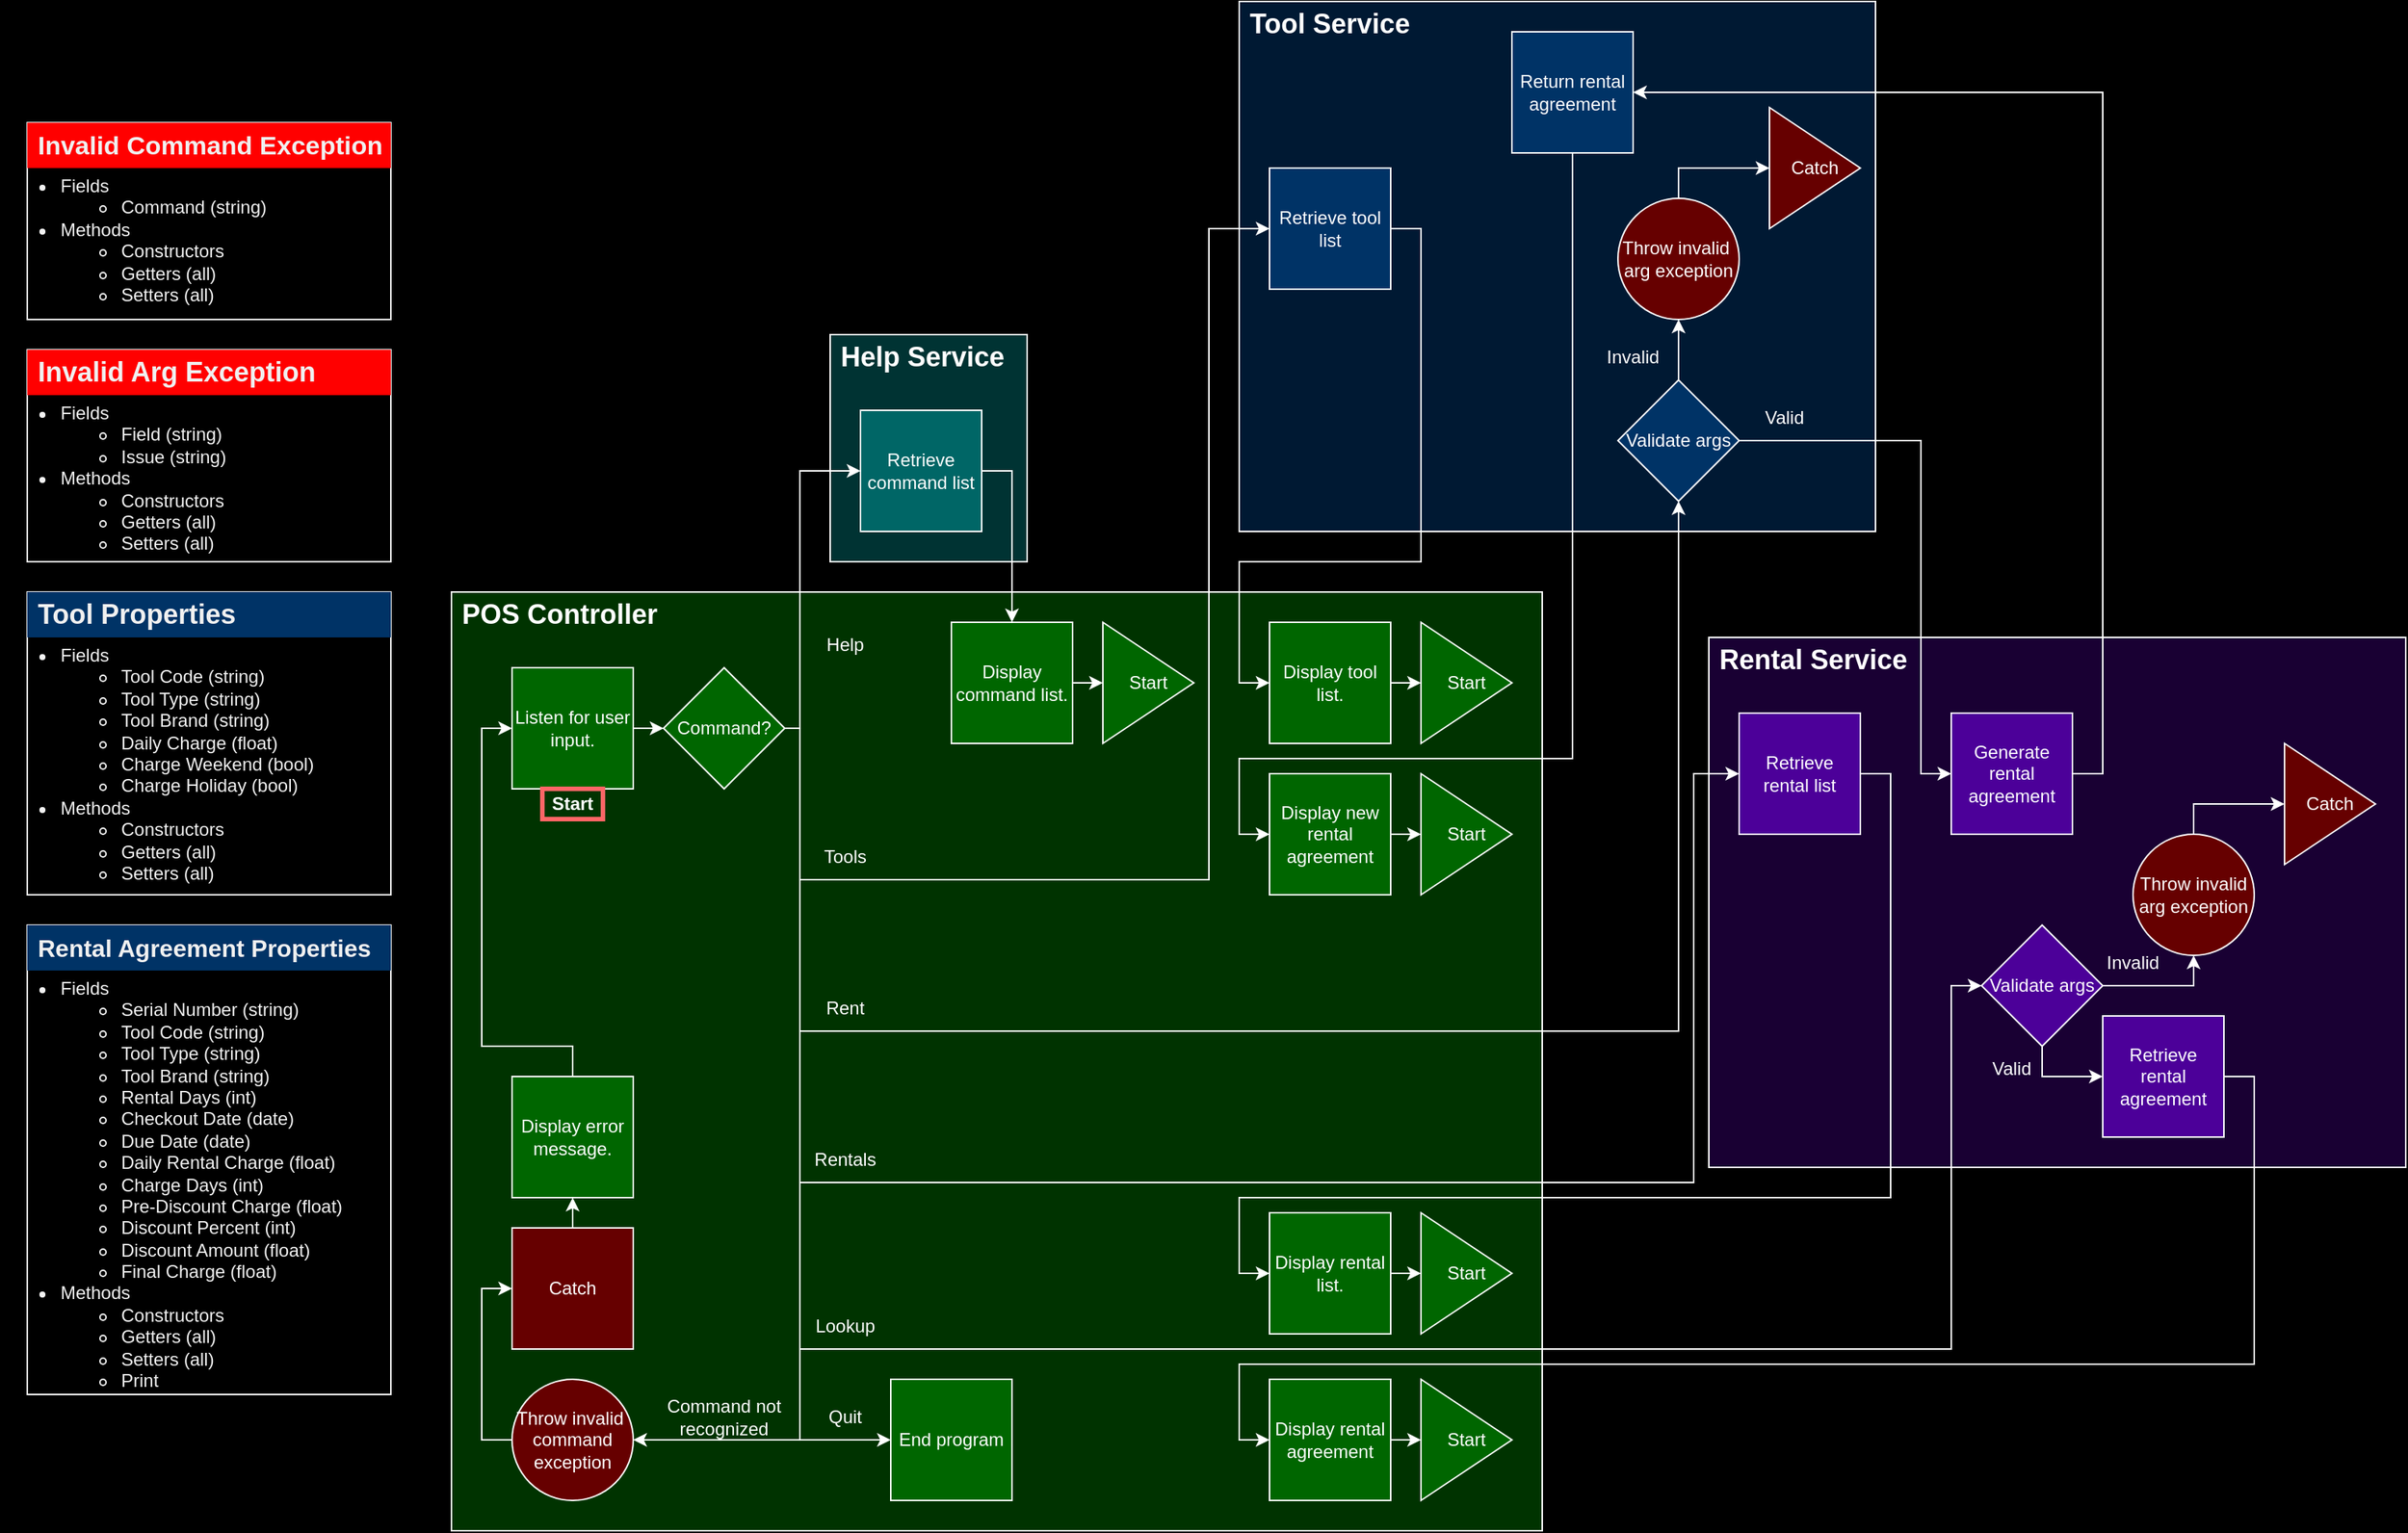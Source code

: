 <mxfile version="21.6.6" type="device">
  <diagram name="Page-1" id="GVkIsZabaEdagOo4ITiR">
    <mxGraphModel dx="932" dy="2018" grid="1" gridSize="10" guides="1" tooltips="1" connect="1" arrows="1" fold="1" page="1" pageScale="1" pageWidth="850" pageHeight="1100" background="#000000" math="0" shadow="0">
      <root>
        <mxCell id="0" />
        <mxCell id="1" parent="0" />
        <mxCell id="OAwGYYRhgb1VwhLmq-TR-1" value="" style="rounded=0;whiteSpace=wrap;html=1;fillColor=#000000;strokeColor=#FFFFFF;" vertex="1" parent="1">
          <mxGeometry x="20" y="20" width="240" height="200" as="geometry" />
        </mxCell>
        <mxCell id="OAwGYYRhgb1VwhLmq-TR-2" value="Tool Properties" style="text;html=1;strokeColor=none;fillColor=#003366;align=left;verticalAlign=middle;whiteSpace=wrap;rounded=0;fontColor=#F0F0F0;spacingLeft=5;fontStyle=1;fontSize=18;" vertex="1" parent="1">
          <mxGeometry x="20" y="20" width="240" height="30" as="geometry" />
        </mxCell>
        <mxCell id="OAwGYYRhgb1VwhLmq-TR-3" value="&lt;ul&gt;&lt;li&gt;Fields&lt;/li&gt;&lt;ul&gt;&lt;li&gt;Tool Code (string)&lt;/li&gt;&lt;li&gt;Tool Type (string)&lt;/li&gt;&lt;li&gt;Tool Brand (string)&lt;/li&gt;&lt;li&gt;Daily Charge (float)&lt;/li&gt;&lt;li&gt;Charge Weekend (bool)&lt;/li&gt;&lt;li&gt;Charge Holiday (bool)&lt;/li&gt;&lt;/ul&gt;&lt;li&gt;Methods&lt;/li&gt;&lt;ul&gt;&lt;li&gt;Constructors&lt;/li&gt;&lt;li&gt;Getters (all)&lt;/li&gt;&lt;li&gt;Setters (all)&lt;/li&gt;&lt;/ul&gt;&lt;/ul&gt;" style="text;html=1;strokeColor=none;fillColor=none;align=left;verticalAlign=top;whiteSpace=wrap;rounded=0;fontColor=#F2F2F2;spacingLeft=-20;spacing=2;spacingTop=-14;" vertex="1" parent="1">
          <mxGeometry x="20" y="50" width="240" height="170" as="geometry" />
        </mxCell>
        <mxCell id="OAwGYYRhgb1VwhLmq-TR-4" value="" style="rounded=0;whiteSpace=wrap;html=1;fillColor=#000000;strokeColor=#FFFFFF;" vertex="1" parent="1">
          <mxGeometry x="20" y="240" width="240" height="310" as="geometry" />
        </mxCell>
        <mxCell id="OAwGYYRhgb1VwhLmq-TR-5" value="&lt;font style=&quot;font-size: 16px;&quot;&gt;Rental Agreement Properties&lt;/font&gt;" style="text;html=1;strokeColor=none;fillColor=#003366;align=left;verticalAlign=middle;whiteSpace=wrap;rounded=0;fontColor=#F0F0F0;spacingLeft=5;fontStyle=1;fontSize=18;" vertex="1" parent="1">
          <mxGeometry x="20" y="240" width="240" height="30" as="geometry" />
        </mxCell>
        <mxCell id="OAwGYYRhgb1VwhLmq-TR-6" value="&lt;ul&gt;&lt;li&gt;Fields&lt;/li&gt;&lt;ul&gt;&lt;li&gt;Serial Number (string)&lt;/li&gt;&lt;li&gt;Tool Code (string)&lt;/li&gt;&lt;li&gt;Tool Type (string)&lt;/li&gt;&lt;li&gt;Tool Brand (string)&lt;/li&gt;&lt;li&gt;Rental Days (int)&lt;/li&gt;&lt;li&gt;Checkout Date (date)&lt;/li&gt;&lt;li&gt;Due Date (date)&lt;/li&gt;&lt;li&gt;Daily Rental Charge (float)&lt;/li&gt;&lt;li&gt;Charge Days (int)&lt;/li&gt;&lt;li&gt;Pre-Discount Charge (float)&lt;/li&gt;&lt;li&gt;Discount Percent (int)&lt;/li&gt;&lt;li&gt;Discount Amount (float)&lt;/li&gt;&lt;li&gt;Final Charge (float)&lt;/li&gt;&lt;/ul&gt;&lt;li&gt;Methods&lt;/li&gt;&lt;ul&gt;&lt;li&gt;Constructors&lt;/li&gt;&lt;li&gt;Getters (all)&lt;/li&gt;&lt;li&gt;Setters (all)&lt;/li&gt;&lt;li&gt;Print&lt;/li&gt;&lt;/ul&gt;&lt;/ul&gt;" style="text;html=1;strokeColor=none;fillColor=none;align=left;verticalAlign=top;whiteSpace=wrap;rounded=0;fontColor=#F2F2F2;spacingLeft=-20;spacing=2;spacingTop=-14;" vertex="1" parent="1">
          <mxGeometry x="20" y="270" width="240" height="280" as="geometry" />
        </mxCell>
        <mxCell id="OAwGYYRhgb1VwhLmq-TR-7" value="" style="rounded=0;whiteSpace=wrap;html=1;fillColor=#003300;strokeColor=#FFFFFF;" vertex="1" parent="1">
          <mxGeometry x="300" y="20" width="720" height="620" as="geometry" />
        </mxCell>
        <mxCell id="OAwGYYRhgb1VwhLmq-TR-8" value="POS Controller" style="text;html=1;strokeColor=none;fillColor=none;align=left;verticalAlign=middle;whiteSpace=wrap;rounded=0;fontColor=#FFFFFF;spacingLeft=5;fontSize=18;fontStyle=1" vertex="1" parent="1">
          <mxGeometry x="300" y="20" width="150" height="30" as="geometry" />
        </mxCell>
        <mxCell id="OAwGYYRhgb1VwhLmq-TR-12" style="edgeStyle=orthogonalEdgeStyle;rounded=0;orthogonalLoop=1;jettySize=auto;html=1;exitX=1;exitY=0.5;exitDx=0;exitDy=0;entryX=0;entryY=0.5;entryDx=0;entryDy=0;strokeColor=#FFFFFF;" edge="1" parent="1" source="OAwGYYRhgb1VwhLmq-TR-9" target="OAwGYYRhgb1VwhLmq-TR-11">
          <mxGeometry relative="1" as="geometry" />
        </mxCell>
        <mxCell id="OAwGYYRhgb1VwhLmq-TR-9" value="&lt;font color=&quot;#ffffff&quot;&gt;Listen for user input.&lt;/font&gt;" style="whiteSpace=wrap;html=1;aspect=fixed;fillColor=#006600;strokeColor=#FFFFFF;" vertex="1" parent="1">
          <mxGeometry x="340" y="70" width="80" height="80" as="geometry" />
        </mxCell>
        <mxCell id="OAwGYYRhgb1VwhLmq-TR-94" style="edgeStyle=orthogonalEdgeStyle;rounded=0;orthogonalLoop=1;jettySize=auto;html=1;exitX=1;exitY=0.5;exitDx=0;exitDy=0;entryX=0;entryY=0.5;entryDx=0;entryDy=0;strokeColor=#FFFFFF;" edge="1" parent="1" source="OAwGYYRhgb1VwhLmq-TR-11" target="OAwGYYRhgb1VwhLmq-TR-93">
          <mxGeometry relative="1" as="geometry">
            <Array as="points">
              <mxPoint x="530" y="110" />
              <mxPoint x="530" y="580" />
            </Array>
          </mxGeometry>
        </mxCell>
        <mxCell id="OAwGYYRhgb1VwhLmq-TR-104" style="edgeStyle=orthogonalEdgeStyle;rounded=0;orthogonalLoop=1;jettySize=auto;html=1;exitX=1;exitY=0.5;exitDx=0;exitDy=0;entryX=1;entryY=0.5;entryDx=0;entryDy=0;strokeColor=#FFFFFF;" edge="1" parent="1" source="OAwGYYRhgb1VwhLmq-TR-11" target="OAwGYYRhgb1VwhLmq-TR-103">
          <mxGeometry relative="1" as="geometry">
            <Array as="points">
              <mxPoint x="530" y="110" />
              <mxPoint x="530" y="580" />
            </Array>
          </mxGeometry>
        </mxCell>
        <mxCell id="OAwGYYRhgb1VwhLmq-TR-11" value="&lt;font color=&quot;#ffffff&quot;&gt;Command?&lt;/font&gt;" style="rhombus;whiteSpace=wrap;html=1;strokeColor=#FFFFFF;fillColor=#006600;" vertex="1" parent="1">
          <mxGeometry x="440" y="70" width="80" height="80" as="geometry" />
        </mxCell>
        <mxCell id="OAwGYYRhgb1VwhLmq-TR-16" value="Tools" style="text;html=1;strokeColor=none;fillColor=none;align=center;verticalAlign=middle;whiteSpace=wrap;rounded=0;fontColor=#FFFFFF;" vertex="1" parent="1">
          <mxGeometry x="530" y="180" width="60" height="30" as="geometry" />
        </mxCell>
        <mxCell id="OAwGYYRhgb1VwhLmq-TR-19" value="Help" style="text;html=1;strokeColor=none;fillColor=none;align=center;verticalAlign=middle;whiteSpace=wrap;rounded=0;fontColor=#FFFFFF;" vertex="1" parent="1">
          <mxGeometry x="530" y="40" width="60" height="30" as="geometry" />
        </mxCell>
        <mxCell id="OAwGYYRhgb1VwhLmq-TR-23" value="Rent" style="text;html=1;strokeColor=none;fillColor=none;align=center;verticalAlign=middle;whiteSpace=wrap;rounded=0;fontColor=#FFFFFF;" vertex="1" parent="1">
          <mxGeometry x="530" y="280" width="60" height="30" as="geometry" />
        </mxCell>
        <mxCell id="OAwGYYRhgb1VwhLmq-TR-26" value="Rentals" style="text;html=1;strokeColor=none;fillColor=none;align=center;verticalAlign=middle;whiteSpace=wrap;rounded=0;fontColor=#FFFFFF;" vertex="1" parent="1">
          <mxGeometry x="530" y="380" width="60" height="30" as="geometry" />
        </mxCell>
        <mxCell id="OAwGYYRhgb1VwhLmq-TR-29" value="Lookup" style="text;html=1;strokeColor=none;fillColor=none;align=center;verticalAlign=middle;whiteSpace=wrap;rounded=0;fontColor=#FFFFFF;" vertex="1" parent="1">
          <mxGeometry x="530" y="490" width="60" height="30" as="geometry" />
        </mxCell>
        <mxCell id="OAwGYYRhgb1VwhLmq-TR-30" value="" style="rounded=0;whiteSpace=wrap;html=1;fillColor=#003333;strokeColor=#FFFFFF;" vertex="1" parent="1">
          <mxGeometry x="550" y="-150" width="130" height="150" as="geometry" />
        </mxCell>
        <mxCell id="OAwGYYRhgb1VwhLmq-TR-31" value="Help Service" style="text;html=1;strokeColor=none;fillColor=none;align=left;verticalAlign=middle;whiteSpace=wrap;rounded=0;fontColor=#FFFFFF;spacingLeft=5;fontSize=18;fontStyle=1" vertex="1" parent="1">
          <mxGeometry x="550" y="-150" width="130" height="30" as="geometry" />
        </mxCell>
        <mxCell id="OAwGYYRhgb1VwhLmq-TR-35" style="edgeStyle=orthogonalEdgeStyle;rounded=0;orthogonalLoop=1;jettySize=auto;html=1;exitX=1;exitY=0.5;exitDx=0;exitDy=0;entryX=0.5;entryY=0;entryDx=0;entryDy=0;strokeColor=#FFFFFF;" edge="1" parent="1" source="OAwGYYRhgb1VwhLmq-TR-17" target="OAwGYYRhgb1VwhLmq-TR-34">
          <mxGeometry relative="1" as="geometry" />
        </mxCell>
        <mxCell id="OAwGYYRhgb1VwhLmq-TR-17" value="&lt;font color=&quot;#ffffff&quot;&gt;Retrieve command list&lt;/font&gt;" style="whiteSpace=wrap;html=1;aspect=fixed;fillColor=#006666;strokeColor=#FFFFFF;" vertex="1" parent="1">
          <mxGeometry x="570" y="-100" width="80" height="80" as="geometry" />
        </mxCell>
        <mxCell id="OAwGYYRhgb1VwhLmq-TR-18" style="edgeStyle=orthogonalEdgeStyle;rounded=0;orthogonalLoop=1;jettySize=auto;html=1;exitX=1;exitY=0.5;exitDx=0;exitDy=0;entryX=0;entryY=0.5;entryDx=0;entryDy=0;strokeColor=#FFFFFF;" edge="1" parent="1" source="OAwGYYRhgb1VwhLmq-TR-11" target="OAwGYYRhgb1VwhLmq-TR-17">
          <mxGeometry relative="1" as="geometry">
            <Array as="points">
              <mxPoint x="530" y="110" />
              <mxPoint x="530" y="-60" />
            </Array>
          </mxGeometry>
        </mxCell>
        <mxCell id="OAwGYYRhgb1VwhLmq-TR-37" style="edgeStyle=orthogonalEdgeStyle;rounded=0;orthogonalLoop=1;jettySize=auto;html=1;exitX=1;exitY=0.5;exitDx=0;exitDy=0;entryX=0;entryY=0.5;entryDx=0;entryDy=0;strokeColor=#FFFFFF;" edge="1" parent="1" source="OAwGYYRhgb1VwhLmq-TR-34" target="OAwGYYRhgb1VwhLmq-TR-36">
          <mxGeometry relative="1" as="geometry" />
        </mxCell>
        <mxCell id="OAwGYYRhgb1VwhLmq-TR-34" value="&lt;font color=&quot;#ffffff&quot;&gt;Display command list.&lt;/font&gt;" style="whiteSpace=wrap;html=1;aspect=fixed;fillColor=#006600;strokeColor=#FFFFFF;" vertex="1" parent="1">
          <mxGeometry x="630" y="40" width="80" height="80" as="geometry" />
        </mxCell>
        <mxCell id="OAwGYYRhgb1VwhLmq-TR-36" value="&lt;font color=&quot;#ffffff&quot;&gt;Start&lt;/font&gt;" style="triangle;whiteSpace=wrap;html=1;strokeColor=#FFFFFF;fillColor=#006600;" vertex="1" parent="1">
          <mxGeometry x="730" y="40" width="60" height="80" as="geometry" />
        </mxCell>
        <mxCell id="OAwGYYRhgb1VwhLmq-TR-38" value="&lt;font color=&quot;#ffffff&quot;&gt;&lt;b&gt;Start&lt;/b&gt;&lt;/font&gt;" style="text;html=1;strokeColor=#FF6666;fillColor=none;align=center;verticalAlign=middle;whiteSpace=wrap;rounded=0;strokeWidth=3;" vertex="1" parent="1">
          <mxGeometry x="360" y="150" width="40" height="20" as="geometry" />
        </mxCell>
        <mxCell id="OAwGYYRhgb1VwhLmq-TR-39" value="" style="rounded=0;whiteSpace=wrap;html=1;fillColor=#001933;strokeColor=#FFFFFF;" vertex="1" parent="1">
          <mxGeometry x="820" y="-370" width="420" height="350" as="geometry" />
        </mxCell>
        <mxCell id="OAwGYYRhgb1VwhLmq-TR-40" value="Tool Service" style="text;html=1;strokeColor=none;fillColor=none;align=left;verticalAlign=middle;whiteSpace=wrap;rounded=0;fontColor=#FFFFFF;spacingLeft=5;fontSize=18;fontStyle=1" vertex="1" parent="1">
          <mxGeometry x="820" y="-370" width="130" height="30" as="geometry" />
        </mxCell>
        <mxCell id="OAwGYYRhgb1VwhLmq-TR-46" style="edgeStyle=orthogonalEdgeStyle;rounded=0;orthogonalLoop=1;jettySize=auto;html=1;exitX=1;exitY=0.5;exitDx=0;exitDy=0;entryX=0;entryY=0.5;entryDx=0;entryDy=0;strokeColor=#FFFFFF;" edge="1" parent="1" source="OAwGYYRhgb1VwhLmq-TR-41" target="OAwGYYRhgb1VwhLmq-TR-43">
          <mxGeometry relative="1" as="geometry">
            <Array as="points">
              <mxPoint x="940" y="-220" />
              <mxPoint x="940" />
              <mxPoint x="820" />
              <mxPoint x="820" y="80" />
            </Array>
          </mxGeometry>
        </mxCell>
        <mxCell id="OAwGYYRhgb1VwhLmq-TR-41" value="&lt;font color=&quot;#ffffff&quot;&gt;Retrieve tool list&lt;/font&gt;" style="whiteSpace=wrap;html=1;aspect=fixed;fillColor=#003366;strokeColor=#FFFFFF;" vertex="1" parent="1">
          <mxGeometry x="840" y="-260" width="80" height="80" as="geometry" />
        </mxCell>
        <mxCell id="OAwGYYRhgb1VwhLmq-TR-43" value="&lt;font color=&quot;#ffffff&quot;&gt;Display tool list.&lt;/font&gt;" style="whiteSpace=wrap;html=1;aspect=fixed;fillColor=#006600;strokeColor=#FFFFFF;" vertex="1" parent="1">
          <mxGeometry x="840" y="40" width="80" height="80" as="geometry" />
        </mxCell>
        <mxCell id="OAwGYYRhgb1VwhLmq-TR-44" style="edgeStyle=orthogonalEdgeStyle;rounded=0;orthogonalLoop=1;jettySize=auto;html=1;exitX=1;exitY=0.5;exitDx=0;exitDy=0;entryX=0;entryY=0.5;entryDx=0;entryDy=0;strokeColor=#FFFFFF;" edge="1" source="OAwGYYRhgb1VwhLmq-TR-43" target="OAwGYYRhgb1VwhLmq-TR-45" parent="1">
          <mxGeometry relative="1" as="geometry" />
        </mxCell>
        <mxCell id="OAwGYYRhgb1VwhLmq-TR-45" value="&lt;font color=&quot;#ffffff&quot;&gt;Start&lt;/font&gt;" style="triangle;whiteSpace=wrap;html=1;strokeColor=#FFFFFF;fillColor=#006600;" vertex="1" parent="1">
          <mxGeometry x="940" y="40" width="60" height="80" as="geometry" />
        </mxCell>
        <mxCell id="OAwGYYRhgb1VwhLmq-TR-47" style="edgeStyle=orthogonalEdgeStyle;rounded=0;orthogonalLoop=1;jettySize=auto;html=1;exitX=1;exitY=0.5;exitDx=0;exitDy=0;entryX=0;entryY=0.5;entryDx=0;entryDy=0;strokeColor=#FFFFFF;" edge="1" parent="1" source="OAwGYYRhgb1VwhLmq-TR-11" target="OAwGYYRhgb1VwhLmq-TR-41">
          <mxGeometry relative="1" as="geometry">
            <Array as="points">
              <mxPoint x="530" y="110" />
              <mxPoint x="530" y="210" />
              <mxPoint x="800" y="210" />
              <mxPoint x="800" y="-220" />
            </Array>
          </mxGeometry>
        </mxCell>
        <mxCell id="OAwGYYRhgb1VwhLmq-TR-49" style="edgeStyle=orthogonalEdgeStyle;rounded=0;orthogonalLoop=1;jettySize=auto;html=1;exitX=1;exitY=0.5;exitDx=0;exitDy=0;strokeColor=#FFFFFF;entryX=0.5;entryY=1;entryDx=0;entryDy=0;" edge="1" parent="1" source="OAwGYYRhgb1VwhLmq-TR-11" target="OAwGYYRhgb1VwhLmq-TR-50">
          <mxGeometry relative="1" as="geometry">
            <Array as="points">
              <mxPoint x="530" y="110" />
              <mxPoint x="530" y="310" />
              <mxPoint x="1110" y="310" />
            </Array>
          </mxGeometry>
        </mxCell>
        <mxCell id="OAwGYYRhgb1VwhLmq-TR-53" style="edgeStyle=orthogonalEdgeStyle;rounded=0;orthogonalLoop=1;jettySize=auto;html=1;exitX=0.5;exitY=0;exitDx=0;exitDy=0;entryX=0.5;entryY=1;entryDx=0;entryDy=0;strokeColor=#FFFFFF;" edge="1" parent="1" source="OAwGYYRhgb1VwhLmq-TR-50" target="OAwGYYRhgb1VwhLmq-TR-52">
          <mxGeometry relative="1" as="geometry" />
        </mxCell>
        <mxCell id="OAwGYYRhgb1VwhLmq-TR-50" value="&lt;font color=&quot;#ffffff&quot;&gt;Validate args&lt;/font&gt;" style="rhombus;whiteSpace=wrap;html=1;strokeColor=#FFFFFF;fillColor=#003366;" vertex="1" parent="1">
          <mxGeometry x="1070" y="-120" width="80" height="80" as="geometry" />
        </mxCell>
        <mxCell id="OAwGYYRhgb1VwhLmq-TR-114" style="edgeStyle=orthogonalEdgeStyle;rounded=0;orthogonalLoop=1;jettySize=auto;html=1;exitX=0.5;exitY=0;exitDx=0;exitDy=0;entryX=0;entryY=0.5;entryDx=0;entryDy=0;strokeColor=#FFFFFF;" edge="1" parent="1" source="OAwGYYRhgb1VwhLmq-TR-52" target="OAwGYYRhgb1VwhLmq-TR-113">
          <mxGeometry relative="1" as="geometry" />
        </mxCell>
        <mxCell id="OAwGYYRhgb1VwhLmq-TR-52" value="&lt;font color=&quot;#ffffff&quot;&gt;Throw invalid&amp;nbsp; arg exception&lt;/font&gt;" style="ellipse;whiteSpace=wrap;html=1;aspect=fixed;fillColor=#660000;strokeColor=#FFFFFF;" vertex="1" parent="1">
          <mxGeometry x="1070" y="-240" width="80" height="80" as="geometry" />
        </mxCell>
        <mxCell id="OAwGYYRhgb1VwhLmq-TR-58" value="Valid" style="text;html=1;strokeColor=none;fillColor=none;align=center;verticalAlign=middle;whiteSpace=wrap;rounded=0;fontColor=#FFFFFF;" vertex="1" parent="1">
          <mxGeometry x="1150" y="-110" width="60" height="30" as="geometry" />
        </mxCell>
        <mxCell id="OAwGYYRhgb1VwhLmq-TR-59" value="Invalid" style="text;html=1;strokeColor=none;fillColor=none;align=center;verticalAlign=middle;whiteSpace=wrap;rounded=0;fontColor=#FFFFFF;" vertex="1" parent="1">
          <mxGeometry x="1050" y="-150" width="60" height="30" as="geometry" />
        </mxCell>
        <mxCell id="OAwGYYRhgb1VwhLmq-TR-60" value="" style="rounded=0;whiteSpace=wrap;html=1;fillColor=#190033;strokeColor=#FFFFFF;" vertex="1" parent="1">
          <mxGeometry x="1130" y="50" width="460" height="350" as="geometry" />
        </mxCell>
        <mxCell id="OAwGYYRhgb1VwhLmq-TR-61" value="Rental Service" style="text;html=1;strokeColor=none;fillColor=none;align=left;verticalAlign=middle;whiteSpace=wrap;rounded=0;fontColor=#FFFFFF;spacingLeft=5;fontSize=18;fontStyle=1" vertex="1" parent="1">
          <mxGeometry x="1130" y="50" width="140" height="30" as="geometry" />
        </mxCell>
        <mxCell id="OAwGYYRhgb1VwhLmq-TR-62" value="&lt;font color=&quot;#ffffff&quot;&gt;Retrieve rental list&lt;/font&gt;" style="whiteSpace=wrap;html=1;aspect=fixed;fillColor=#4C0099;strokeColor=#FFFFFF;" vertex="1" parent="1">
          <mxGeometry x="1150" y="100" width="80" height="80" as="geometry" />
        </mxCell>
        <mxCell id="OAwGYYRhgb1VwhLmq-TR-83" style="edgeStyle=orthogonalEdgeStyle;rounded=0;orthogonalLoop=1;jettySize=auto;html=1;exitX=1;exitY=0.5;exitDx=0;exitDy=0;entryX=0.5;entryY=1;entryDx=0;entryDy=0;strokeColor=#FFFFFF;" edge="1" parent="1" source="OAwGYYRhgb1VwhLmq-TR-63" target="OAwGYYRhgb1VwhLmq-TR-82">
          <mxGeometry relative="1" as="geometry" />
        </mxCell>
        <mxCell id="OAwGYYRhgb1VwhLmq-TR-86" style="edgeStyle=orthogonalEdgeStyle;rounded=0;orthogonalLoop=1;jettySize=auto;html=1;exitX=0.5;exitY=1;exitDx=0;exitDy=0;entryX=0;entryY=0.5;entryDx=0;entryDy=0;strokeColor=#FFFFFF;" edge="1" parent="1" source="OAwGYYRhgb1VwhLmq-TR-63" target="OAwGYYRhgb1VwhLmq-TR-85">
          <mxGeometry relative="1" as="geometry" />
        </mxCell>
        <mxCell id="OAwGYYRhgb1VwhLmq-TR-63" value="&lt;font color=&quot;#ffffff&quot;&gt;Validate args&lt;/font&gt;" style="rhombus;whiteSpace=wrap;html=1;strokeColor=#FFFFFF;fillColor=#4C0099;" vertex="1" parent="1">
          <mxGeometry x="1310" y="240" width="80" height="80" as="geometry" />
        </mxCell>
        <mxCell id="OAwGYYRhgb1VwhLmq-TR-65" style="edgeStyle=orthogonalEdgeStyle;rounded=0;orthogonalLoop=1;jettySize=auto;html=1;exitX=1;exitY=0.5;exitDx=0;exitDy=0;entryX=0;entryY=0.5;entryDx=0;entryDy=0;strokeColor=#FFFFFF;" edge="1" parent="1" source="OAwGYYRhgb1VwhLmq-TR-11" target="OAwGYYRhgb1VwhLmq-TR-62">
          <mxGeometry relative="1" as="geometry">
            <Array as="points">
              <mxPoint x="530" y="110" />
              <mxPoint x="530" y="410" />
              <mxPoint x="1120" y="410" />
              <mxPoint x="1120" y="140" />
            </Array>
          </mxGeometry>
        </mxCell>
        <mxCell id="OAwGYYRhgb1VwhLmq-TR-66" value="&lt;font color=&quot;#ffffff&quot;&gt;Start&lt;/font&gt;" style="triangle;whiteSpace=wrap;html=1;strokeColor=#FFFFFF;fillColor=#006600;" vertex="1" parent="1">
          <mxGeometry x="940" y="430" width="60" height="80" as="geometry" />
        </mxCell>
        <mxCell id="OAwGYYRhgb1VwhLmq-TR-67" style="edgeStyle=orthogonalEdgeStyle;rounded=0;orthogonalLoop=1;jettySize=auto;html=1;exitX=1;exitY=0.5;exitDx=0;exitDy=0;entryX=0;entryY=0.5;entryDx=0;entryDy=0;strokeColor=#FFFFFF;" edge="1" source="OAwGYYRhgb1VwhLmq-TR-68" target="OAwGYYRhgb1VwhLmq-TR-66" parent="1">
          <mxGeometry relative="1" as="geometry" />
        </mxCell>
        <mxCell id="OAwGYYRhgb1VwhLmq-TR-68" value="&lt;font color=&quot;#ffffff&quot;&gt;Display rental list.&lt;/font&gt;" style="whiteSpace=wrap;html=1;aspect=fixed;fillColor=#006600;strokeColor=#FFFFFF;" vertex="1" parent="1">
          <mxGeometry x="840" y="430" width="80" height="80" as="geometry" />
        </mxCell>
        <mxCell id="OAwGYYRhgb1VwhLmq-TR-69" style="edgeStyle=orthogonalEdgeStyle;rounded=0;orthogonalLoop=1;jettySize=auto;html=1;exitX=1;exitY=0.5;exitDx=0;exitDy=0;entryX=0;entryY=0.5;entryDx=0;entryDy=0;strokeColor=#FFFFFF;" edge="1" parent="1" source="OAwGYYRhgb1VwhLmq-TR-62" target="OAwGYYRhgb1VwhLmq-TR-68">
          <mxGeometry relative="1" as="geometry">
            <Array as="points">
              <mxPoint x="1250" y="140" />
              <mxPoint x="1250" y="420" />
              <mxPoint x="820" y="420" />
              <mxPoint x="820" y="470" />
            </Array>
          </mxGeometry>
        </mxCell>
        <mxCell id="OAwGYYRhgb1VwhLmq-TR-70" value="&lt;font color=&quot;#ffffff&quot;&gt;Generate rental agreement&lt;/font&gt;" style="whiteSpace=wrap;html=1;aspect=fixed;fillColor=#4C0099;strokeColor=#FFFFFF;" vertex="1" parent="1">
          <mxGeometry x="1290" y="100" width="80" height="80" as="geometry" />
        </mxCell>
        <mxCell id="OAwGYYRhgb1VwhLmq-TR-71" style="edgeStyle=orthogonalEdgeStyle;rounded=0;orthogonalLoop=1;jettySize=auto;html=1;exitX=0;exitY=1;exitDx=0;exitDy=0;entryX=0;entryY=0.5;entryDx=0;entryDy=0;strokeColor=#FFFFFF;" edge="1" parent="1" source="OAwGYYRhgb1VwhLmq-TR-58" target="OAwGYYRhgb1VwhLmq-TR-70">
          <mxGeometry relative="1" as="geometry">
            <Array as="points">
              <mxPoint x="1270" y="-80" />
              <mxPoint x="1270" y="140" />
            </Array>
          </mxGeometry>
        </mxCell>
        <mxCell id="OAwGYYRhgb1VwhLmq-TR-73" value="&lt;font color=&quot;#ffffff&quot;&gt;Return rental agreement&lt;/font&gt;" style="whiteSpace=wrap;html=1;aspect=fixed;fillColor=#003366;strokeColor=#FFFFFF;" vertex="1" parent="1">
          <mxGeometry x="1000" y="-350" width="80" height="80" as="geometry" />
        </mxCell>
        <mxCell id="OAwGYYRhgb1VwhLmq-TR-74" style="edgeStyle=orthogonalEdgeStyle;rounded=0;orthogonalLoop=1;jettySize=auto;html=1;exitX=1;exitY=0.5;exitDx=0;exitDy=0;entryX=1;entryY=0.5;entryDx=0;entryDy=0;strokeColor=#FFFFFF;" edge="1" parent="1" source="OAwGYYRhgb1VwhLmq-TR-70" target="OAwGYYRhgb1VwhLmq-TR-73">
          <mxGeometry relative="1" as="geometry" />
        </mxCell>
        <mxCell id="OAwGYYRhgb1VwhLmq-TR-77" style="edgeStyle=orthogonalEdgeStyle;rounded=0;orthogonalLoop=1;jettySize=auto;html=1;exitX=1;exitY=0.5;exitDx=0;exitDy=0;entryX=0;entryY=0.5;entryDx=0;entryDy=0;strokeColor=#FFFFFF;" edge="1" source="OAwGYYRhgb1VwhLmq-TR-78" target="OAwGYYRhgb1VwhLmq-TR-79" parent="1">
          <mxGeometry relative="1" as="geometry" />
        </mxCell>
        <mxCell id="OAwGYYRhgb1VwhLmq-TR-78" value="&lt;font color=&quot;#ffffff&quot;&gt;Display new rental agreement&lt;/font&gt;" style="whiteSpace=wrap;html=1;aspect=fixed;fillColor=#006600;strokeColor=#FFFFFF;" vertex="1" parent="1">
          <mxGeometry x="840" y="140" width="80" height="80" as="geometry" />
        </mxCell>
        <mxCell id="OAwGYYRhgb1VwhLmq-TR-79" value="&lt;font color=&quot;#ffffff&quot;&gt;Start&lt;/font&gt;" style="triangle;whiteSpace=wrap;html=1;strokeColor=#FFFFFF;fillColor=#006600;" vertex="1" parent="1">
          <mxGeometry x="940" y="140" width="60" height="80" as="geometry" />
        </mxCell>
        <mxCell id="OAwGYYRhgb1VwhLmq-TR-80" style="edgeStyle=orthogonalEdgeStyle;rounded=0;orthogonalLoop=1;jettySize=auto;html=1;exitX=0.5;exitY=1;exitDx=0;exitDy=0;entryX=0;entryY=0.5;entryDx=0;entryDy=0;strokeColor=#FFFFFF;" edge="1" parent="1" source="OAwGYYRhgb1VwhLmq-TR-73" target="OAwGYYRhgb1VwhLmq-TR-78">
          <mxGeometry relative="1" as="geometry">
            <Array as="points">
              <mxPoint x="1040" y="130" />
              <mxPoint x="820" y="130" />
              <mxPoint x="820" y="180" />
            </Array>
          </mxGeometry>
        </mxCell>
        <mxCell id="OAwGYYRhgb1VwhLmq-TR-81" style="edgeStyle=orthogonalEdgeStyle;rounded=0;orthogonalLoop=1;jettySize=auto;html=1;exitX=1;exitY=0.5;exitDx=0;exitDy=0;entryX=0;entryY=0.5;entryDx=0;entryDy=0;strokeColor=#FFFFFF;" edge="1" parent="1" source="OAwGYYRhgb1VwhLmq-TR-11" target="OAwGYYRhgb1VwhLmq-TR-63">
          <mxGeometry relative="1" as="geometry">
            <Array as="points">
              <mxPoint x="530" y="110" />
              <mxPoint x="530" y="520" />
              <mxPoint x="1290" y="520" />
              <mxPoint x="1290" y="280" />
            </Array>
          </mxGeometry>
        </mxCell>
        <mxCell id="OAwGYYRhgb1VwhLmq-TR-116" style="edgeStyle=orthogonalEdgeStyle;rounded=0;orthogonalLoop=1;jettySize=auto;html=1;exitX=0.5;exitY=0;exitDx=0;exitDy=0;entryX=0;entryY=0.5;entryDx=0;entryDy=0;strokeColor=#FFFFFF;" edge="1" parent="1" source="OAwGYYRhgb1VwhLmq-TR-82" target="OAwGYYRhgb1VwhLmq-TR-115">
          <mxGeometry relative="1" as="geometry" />
        </mxCell>
        <mxCell id="OAwGYYRhgb1VwhLmq-TR-82" value="&lt;font color=&quot;#ffffff&quot;&gt;Throw invalid arg exception&lt;/font&gt;" style="ellipse;whiteSpace=wrap;html=1;aspect=fixed;fillColor=#660000;strokeColor=#FFFFFF;" vertex="1" parent="1">
          <mxGeometry x="1410" y="180" width="80" height="80" as="geometry" />
        </mxCell>
        <mxCell id="OAwGYYRhgb1VwhLmq-TR-84" value="Invalid" style="text;html=1;strokeColor=none;fillColor=none;align=center;verticalAlign=middle;whiteSpace=wrap;rounded=0;fontColor=#FFFFFF;" vertex="1" parent="1">
          <mxGeometry x="1380" y="250" width="60" height="30" as="geometry" />
        </mxCell>
        <mxCell id="OAwGYYRhgb1VwhLmq-TR-91" style="edgeStyle=orthogonalEdgeStyle;rounded=0;orthogonalLoop=1;jettySize=auto;html=1;exitX=1;exitY=0.5;exitDx=0;exitDy=0;entryX=0;entryY=0.5;entryDx=0;entryDy=0;strokeColor=#FFFFFF;" edge="1" parent="1" source="OAwGYYRhgb1VwhLmq-TR-85" target="OAwGYYRhgb1VwhLmq-TR-90">
          <mxGeometry relative="1" as="geometry">
            <Array as="points">
              <mxPoint x="1490" y="340" />
              <mxPoint x="1490" y="530" />
              <mxPoint x="820" y="530" />
              <mxPoint x="820" y="580" />
            </Array>
          </mxGeometry>
        </mxCell>
        <mxCell id="OAwGYYRhgb1VwhLmq-TR-85" value="&lt;font color=&quot;#ffffff&quot;&gt;Retrieve rental agreement&lt;/font&gt;" style="whiteSpace=wrap;html=1;aspect=fixed;fillColor=#4C0099;strokeColor=#FFFFFF;" vertex="1" parent="1">
          <mxGeometry x="1390" y="300" width="80" height="80" as="geometry" />
        </mxCell>
        <mxCell id="OAwGYYRhgb1VwhLmq-TR-87" value="Valid" style="text;html=1;strokeColor=none;fillColor=none;align=center;verticalAlign=middle;whiteSpace=wrap;rounded=0;fontColor=#FFFFFF;" vertex="1" parent="1">
          <mxGeometry x="1300" y="320" width="60" height="30" as="geometry" />
        </mxCell>
        <mxCell id="OAwGYYRhgb1VwhLmq-TR-88" style="edgeStyle=orthogonalEdgeStyle;rounded=0;orthogonalLoop=1;jettySize=auto;html=1;exitX=1;exitY=0.5;exitDx=0;exitDy=0;entryX=0;entryY=0.5;entryDx=0;entryDy=0;strokeColor=#FFFFFF;" edge="1" source="OAwGYYRhgb1VwhLmq-TR-90" target="OAwGYYRhgb1VwhLmq-TR-89" parent="1">
          <mxGeometry relative="1" as="geometry" />
        </mxCell>
        <mxCell id="OAwGYYRhgb1VwhLmq-TR-89" value="&lt;font color=&quot;#ffffff&quot;&gt;Start&lt;/font&gt;" style="triangle;whiteSpace=wrap;html=1;strokeColor=#FFFFFF;fillColor=#006600;" vertex="1" parent="1">
          <mxGeometry x="940" y="540" width="60" height="80" as="geometry" />
        </mxCell>
        <mxCell id="OAwGYYRhgb1VwhLmq-TR-90" value="&lt;font color=&quot;#ffffff&quot;&gt;Display rental agreement&lt;/font&gt;" style="whiteSpace=wrap;html=1;aspect=fixed;fillColor=#006600;strokeColor=#FFFFFF;" vertex="1" parent="1">
          <mxGeometry x="840" y="540" width="80" height="80" as="geometry" />
        </mxCell>
        <mxCell id="OAwGYYRhgb1VwhLmq-TR-93" value="&lt;font color=&quot;#ffffff&quot;&gt;End program&lt;/font&gt;" style="whiteSpace=wrap;html=1;aspect=fixed;fillColor=#006600;strokeColor=#FFFFFF;" vertex="1" parent="1">
          <mxGeometry x="590" y="540" width="80" height="80" as="geometry" />
        </mxCell>
        <mxCell id="OAwGYYRhgb1VwhLmq-TR-95" value="Quit" style="text;html=1;strokeColor=none;fillColor=none;align=center;verticalAlign=middle;whiteSpace=wrap;rounded=0;fontColor=#FFFFFF;" vertex="1" parent="1">
          <mxGeometry x="530" y="550" width="60" height="30" as="geometry" />
        </mxCell>
        <mxCell id="OAwGYYRhgb1VwhLmq-TR-96" value="" style="rounded=0;whiteSpace=wrap;html=1;fillColor=#000000;strokeColor=#FFFFFF;" vertex="1" parent="1">
          <mxGeometry x="20" y="-140" width="240" height="140" as="geometry" />
        </mxCell>
        <mxCell id="OAwGYYRhgb1VwhLmq-TR-97" value="Invalid Arg Exception" style="text;html=1;strokeColor=none;fillColor=#FF0000;align=left;verticalAlign=middle;whiteSpace=wrap;rounded=0;fontColor=#F0F0F0;spacingLeft=5;fontStyle=1;fontSize=18;" vertex="1" parent="1">
          <mxGeometry x="20" y="-140" width="240" height="30" as="geometry" />
        </mxCell>
        <mxCell id="OAwGYYRhgb1VwhLmq-TR-98" value="&lt;ul&gt;&lt;li&gt;Fields&lt;/li&gt;&lt;ul&gt;&lt;li&gt;Field (string)&lt;/li&gt;&lt;li&gt;Issue (string)&lt;/li&gt;&lt;/ul&gt;&lt;li&gt;Methods&lt;/li&gt;&lt;ul&gt;&lt;li&gt;Constructors&lt;/li&gt;&lt;li&gt;Getters (all)&lt;/li&gt;&lt;li&gt;Setters (all)&lt;/li&gt;&lt;/ul&gt;&lt;/ul&gt;" style="text;html=1;strokeColor=none;fillColor=none;align=left;verticalAlign=top;whiteSpace=wrap;rounded=0;fontColor=#F2F2F2;spacingLeft=-20;spacing=2;spacingTop=-14;" vertex="1" parent="1">
          <mxGeometry x="20" y="-110" width="240" height="110" as="geometry" />
        </mxCell>
        <mxCell id="OAwGYYRhgb1VwhLmq-TR-100" value="" style="rounded=0;whiteSpace=wrap;html=1;fillColor=#000000;strokeColor=#FFFFFF;" vertex="1" parent="1">
          <mxGeometry x="20" y="-290" width="240" height="130" as="geometry" />
        </mxCell>
        <mxCell id="OAwGYYRhgb1VwhLmq-TR-101" value="&lt;font style=&quot;font-size: 17px;&quot;&gt;Invalid Command Exception&lt;/font&gt;" style="text;html=1;strokeColor=none;fillColor=#FF0000;align=left;verticalAlign=middle;whiteSpace=wrap;rounded=0;fontColor=#F0F0F0;spacingLeft=5;fontStyle=1;fontSize=18;" vertex="1" parent="1">
          <mxGeometry x="20" y="-290" width="240" height="30" as="geometry" />
        </mxCell>
        <mxCell id="OAwGYYRhgb1VwhLmq-TR-102" value="&lt;ul&gt;&lt;li&gt;Fields&lt;/li&gt;&lt;ul&gt;&lt;li&gt;Command (string)&lt;/li&gt;&lt;/ul&gt;&lt;li&gt;Methods&lt;/li&gt;&lt;ul&gt;&lt;li&gt;Constructors&lt;/li&gt;&lt;li&gt;Getters (all)&lt;/li&gt;&lt;li&gt;Setters (all)&lt;/li&gt;&lt;/ul&gt;&lt;/ul&gt;" style="text;html=1;strokeColor=none;fillColor=none;align=left;verticalAlign=top;whiteSpace=wrap;rounded=0;fontColor=#F2F2F2;spacingLeft=-20;spacing=2;spacingTop=-14;" vertex="1" parent="1">
          <mxGeometry x="20" y="-260" width="240" height="100" as="geometry" />
        </mxCell>
        <mxCell id="OAwGYYRhgb1VwhLmq-TR-108" style="edgeStyle=orthogonalEdgeStyle;rounded=0;orthogonalLoop=1;jettySize=auto;html=1;exitX=0;exitY=0.5;exitDx=0;exitDy=0;entryX=0;entryY=0.5;entryDx=0;entryDy=0;strokeColor=#FFFFFF;" edge="1" parent="1" source="OAwGYYRhgb1VwhLmq-TR-103" target="OAwGYYRhgb1VwhLmq-TR-107">
          <mxGeometry relative="1" as="geometry" />
        </mxCell>
        <mxCell id="OAwGYYRhgb1VwhLmq-TR-103" value="&lt;font color=&quot;#ffffff&quot;&gt;Throw invalid&amp;nbsp; command exception&lt;/font&gt;" style="ellipse;whiteSpace=wrap;html=1;aspect=fixed;fillColor=#660000;strokeColor=#FFFFFF;" vertex="1" parent="1">
          <mxGeometry x="340" y="540" width="80" height="80" as="geometry" />
        </mxCell>
        <mxCell id="OAwGYYRhgb1VwhLmq-TR-105" value="Command not recognized" style="text;html=1;strokeColor=none;fillColor=none;align=center;verticalAlign=middle;whiteSpace=wrap;rounded=0;fontColor=#FFFFFF;" vertex="1" parent="1">
          <mxGeometry x="430" y="550" width="100" height="30" as="geometry" />
        </mxCell>
        <mxCell id="OAwGYYRhgb1VwhLmq-TR-111" style="edgeStyle=orthogonalEdgeStyle;rounded=0;orthogonalLoop=1;jettySize=auto;html=1;exitX=0.5;exitY=0;exitDx=0;exitDy=0;entryX=0.5;entryY=1;entryDx=0;entryDy=0;strokeColor=#FFFFFF;" edge="1" parent="1" source="OAwGYYRhgb1VwhLmq-TR-107" target="OAwGYYRhgb1VwhLmq-TR-110">
          <mxGeometry relative="1" as="geometry" />
        </mxCell>
        <mxCell id="OAwGYYRhgb1VwhLmq-TR-107" value="&lt;font color=&quot;#ffffff&quot;&gt;Catch&lt;/font&gt;" style="whiteSpace=wrap;html=1;aspect=fixed;fillColor=#660000;strokeColor=#FFFFFF;" vertex="1" parent="1">
          <mxGeometry x="340" y="440" width="80" height="80" as="geometry" />
        </mxCell>
        <mxCell id="OAwGYYRhgb1VwhLmq-TR-112" style="edgeStyle=orthogonalEdgeStyle;rounded=0;orthogonalLoop=1;jettySize=auto;html=1;exitX=0.5;exitY=0;exitDx=0;exitDy=0;entryX=0;entryY=0.5;entryDx=0;entryDy=0;strokeColor=#FFFFFF;" edge="1" parent="1" source="OAwGYYRhgb1VwhLmq-TR-110" target="OAwGYYRhgb1VwhLmq-TR-9">
          <mxGeometry relative="1" as="geometry">
            <Array as="points">
              <mxPoint x="380" y="320" />
              <mxPoint x="320" y="320" />
              <mxPoint x="320" y="110" />
            </Array>
          </mxGeometry>
        </mxCell>
        <mxCell id="OAwGYYRhgb1VwhLmq-TR-110" value="&lt;font color=&quot;#ffffff&quot;&gt;Display error message.&lt;/font&gt;" style="whiteSpace=wrap;html=1;aspect=fixed;fillColor=#006600;strokeColor=#FFFFFF;" vertex="1" parent="1">
          <mxGeometry x="340" y="340" width="80" height="80" as="geometry" />
        </mxCell>
        <mxCell id="OAwGYYRhgb1VwhLmq-TR-113" value="&lt;font color=&quot;#ffffff&quot;&gt;Catch&lt;/font&gt;" style="triangle;whiteSpace=wrap;html=1;strokeColor=#FFFFFF;fillColor=#660000;" vertex="1" parent="1">
          <mxGeometry x="1170" y="-300" width="60" height="80" as="geometry" />
        </mxCell>
        <mxCell id="OAwGYYRhgb1VwhLmq-TR-115" value="&lt;font color=&quot;#ffffff&quot;&gt;Catch&lt;/font&gt;" style="triangle;whiteSpace=wrap;html=1;strokeColor=#FFFFFF;fillColor=#660000;" vertex="1" parent="1">
          <mxGeometry x="1510" y="120" width="60" height="80" as="geometry" />
        </mxCell>
      </root>
    </mxGraphModel>
  </diagram>
</mxfile>
